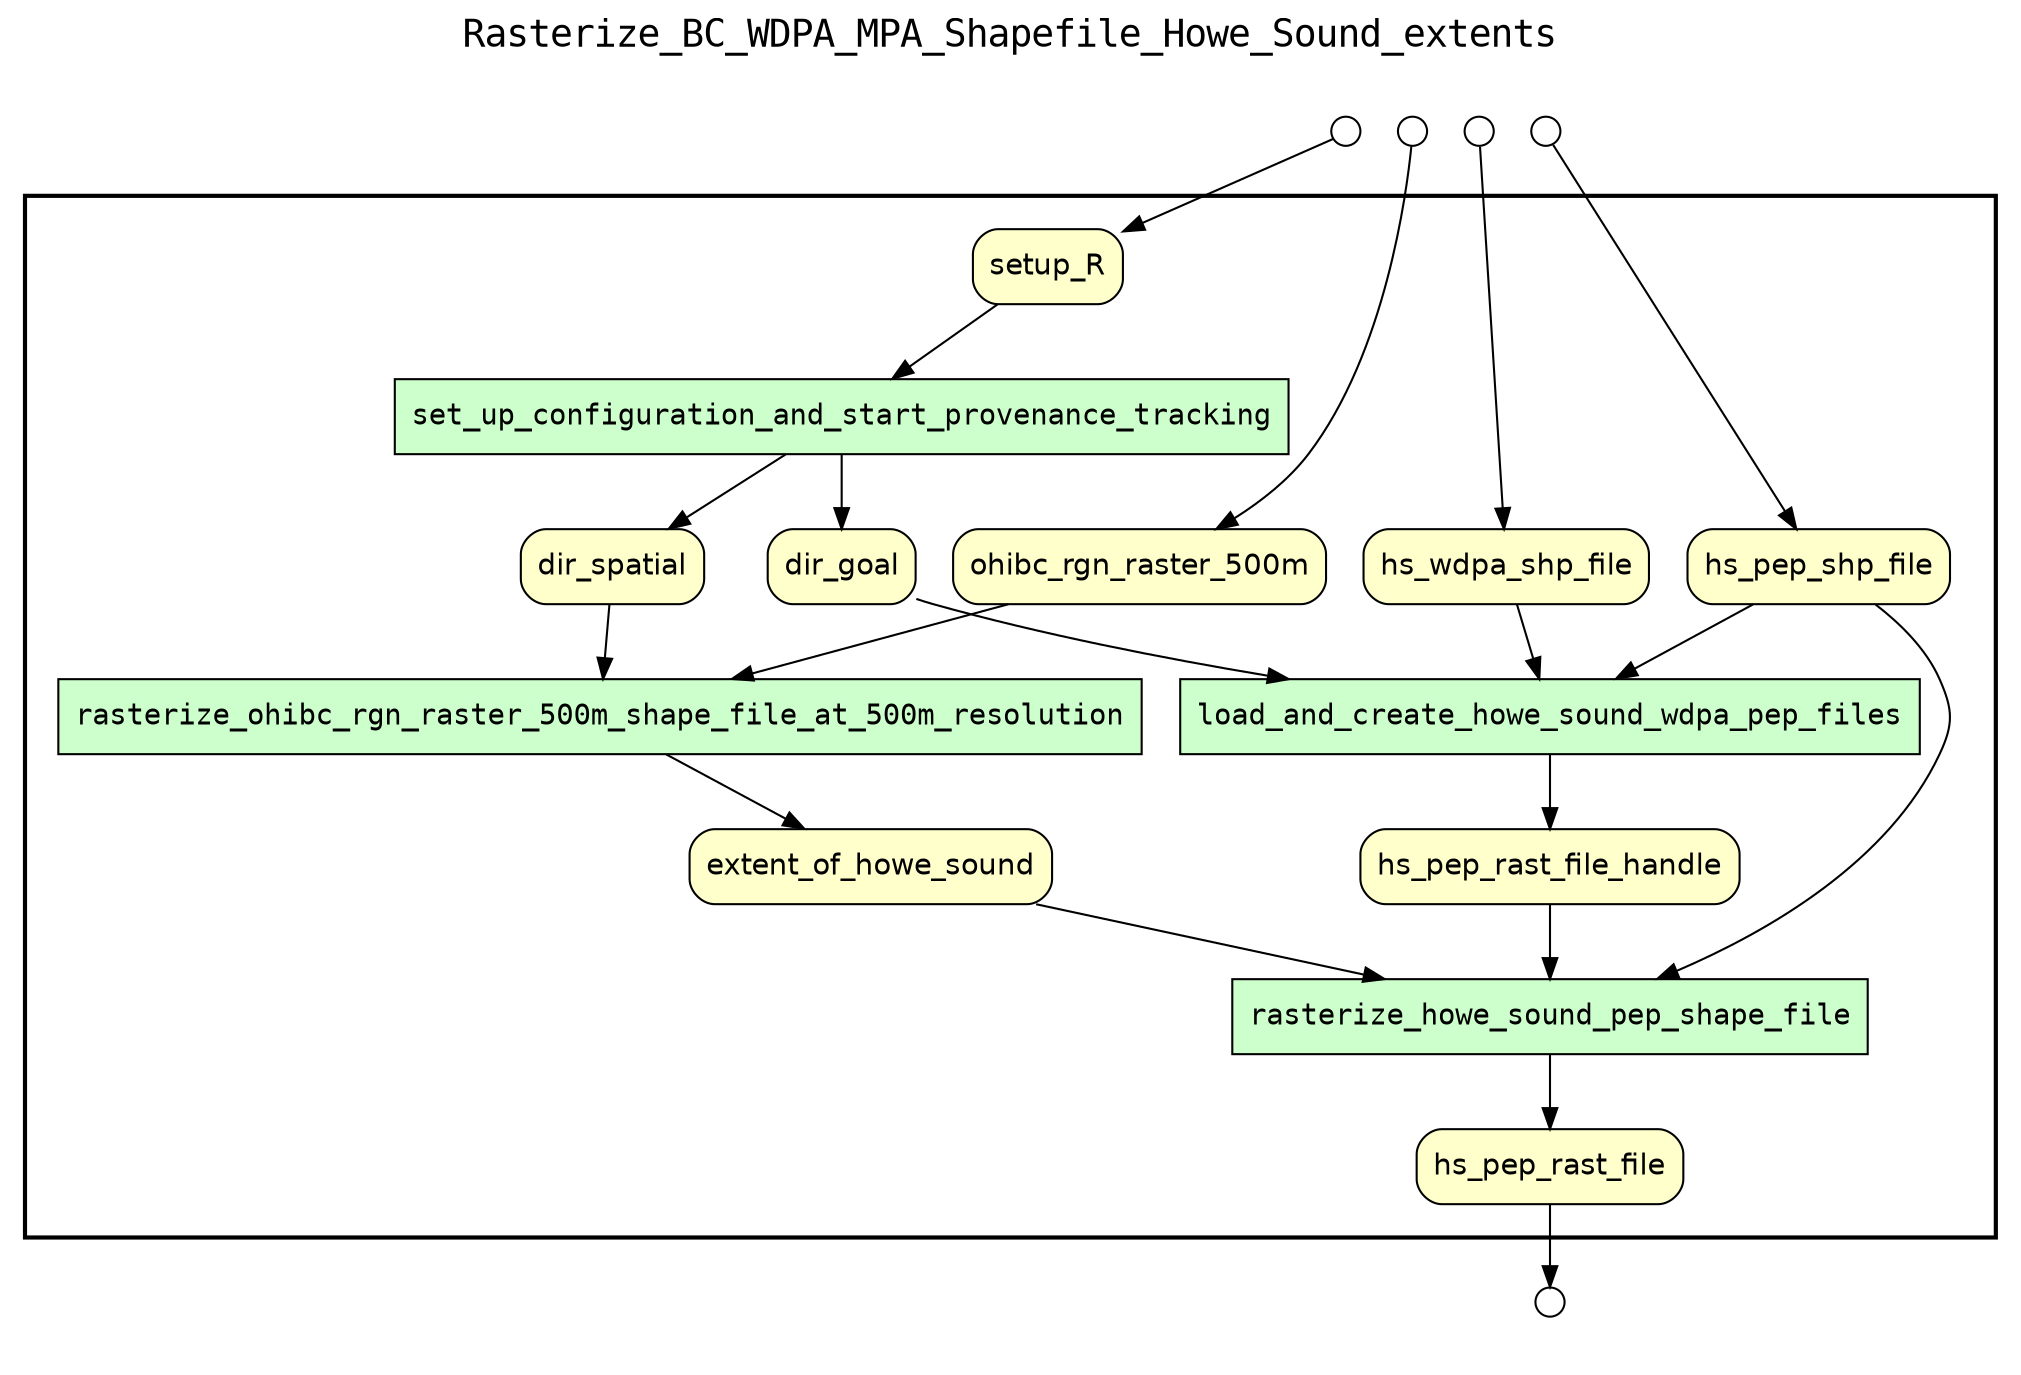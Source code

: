 
digraph yw_data_view {
rankdir=TB
fontname=Courier; fontsize=18; labelloc=t
label="Rasterize_BC_WDPA_MPA_Shapefile_Howe_Sound_extents"
subgraph cluster_workflow { label=""; color=black; penwidth=2
subgraph cluster_workflow_inner { label=""; color=white
node[shape=box style="filled" fillcolor="#CCFFCC" peripheries=1 fontname=Courier]
load_and_create_howe_sound_wdpa_pep_files
rasterize_ohibc_rgn_raster_500m_shape_file_at_500m_resolution
set_up_configuration_and_start_provenance_tracking
rasterize_howe_sound_pep_shape_file
node[shape=box style="filled" fillcolor="#CCFFCC" peripheries=1 fontname=Courier]
node[shape=box style="rounded,filled" fillcolor="#FFFFCC" peripheries=1 fontname=Helvetica]
setup_R
dir_spatial
dir_goal
ohibc_rgn_raster_500m
extent_of_howe_sound
hs_wdpa_shp_file
hs_pep_shp_file
hs_pep_rast_file_handle
hs_pep_rast_file
node[shape=box style="rounded,filled" fillcolor="#FFFFFF" peripheries=1 fontname=Helvetica]
}}
subgraph cluster_inflows { label=""; color=white; penwidth=2
subgraph cluster_inflows_inner { label=""; color=white
node[shape=circle fillcolor="#FFFFFF" peripheries=1 width=0.2]
setup_R_inflow [label=""]
ohibc_rgn_raster_500m_inflow [label=""]
hs_wdpa_shp_file_inflow [label=""]
hs_pep_shp_file_inflow [label=""]
}}
subgraph cluster_outflows { label=""; color=white; penwidth=2
subgraph cluster_outflows_inner { label=""; color=white
node[shape=circle fillcolor="#FFFFFF" peripheries=1 width=0.2]
hs_pep_rast_file_outflow [label=""]
}}
hs_pep_rast_file_handle -> rasterize_howe_sound_pep_shape_file
hs_pep_shp_file -> rasterize_howe_sound_pep_shape_file
hs_pep_shp_file -> load_and_create_howe_sound_wdpa_pep_files
hs_wdpa_shp_file -> load_and_create_howe_sound_wdpa_pep_files
extent_of_howe_sound -> rasterize_howe_sound_pep_shape_file
ohibc_rgn_raster_500m -> rasterize_ohibc_rgn_raster_500m_shape_file_at_500m_resolution
dir_goal -> load_and_create_howe_sound_wdpa_pep_files
dir_spatial -> rasterize_ohibc_rgn_raster_500m_shape_file_at_500m_resolution
setup_R -> set_up_configuration_and_start_provenance_tracking
set_up_configuration_and_start_provenance_tracking -> dir_spatial
set_up_configuration_and_start_provenance_tracking -> dir_goal
rasterize_ohibc_rgn_raster_500m_shape_file_at_500m_resolution -> extent_of_howe_sound
load_and_create_howe_sound_wdpa_pep_files -> hs_pep_rast_file_handle
rasterize_howe_sound_pep_shape_file -> hs_pep_rast_file
setup_R_inflow -> setup_R
ohibc_rgn_raster_500m_inflow -> ohibc_rgn_raster_500m
hs_wdpa_shp_file_inflow -> hs_wdpa_shp_file
hs_pep_shp_file_inflow -> hs_pep_shp_file
hs_pep_rast_file -> hs_pep_rast_file_outflow
}

